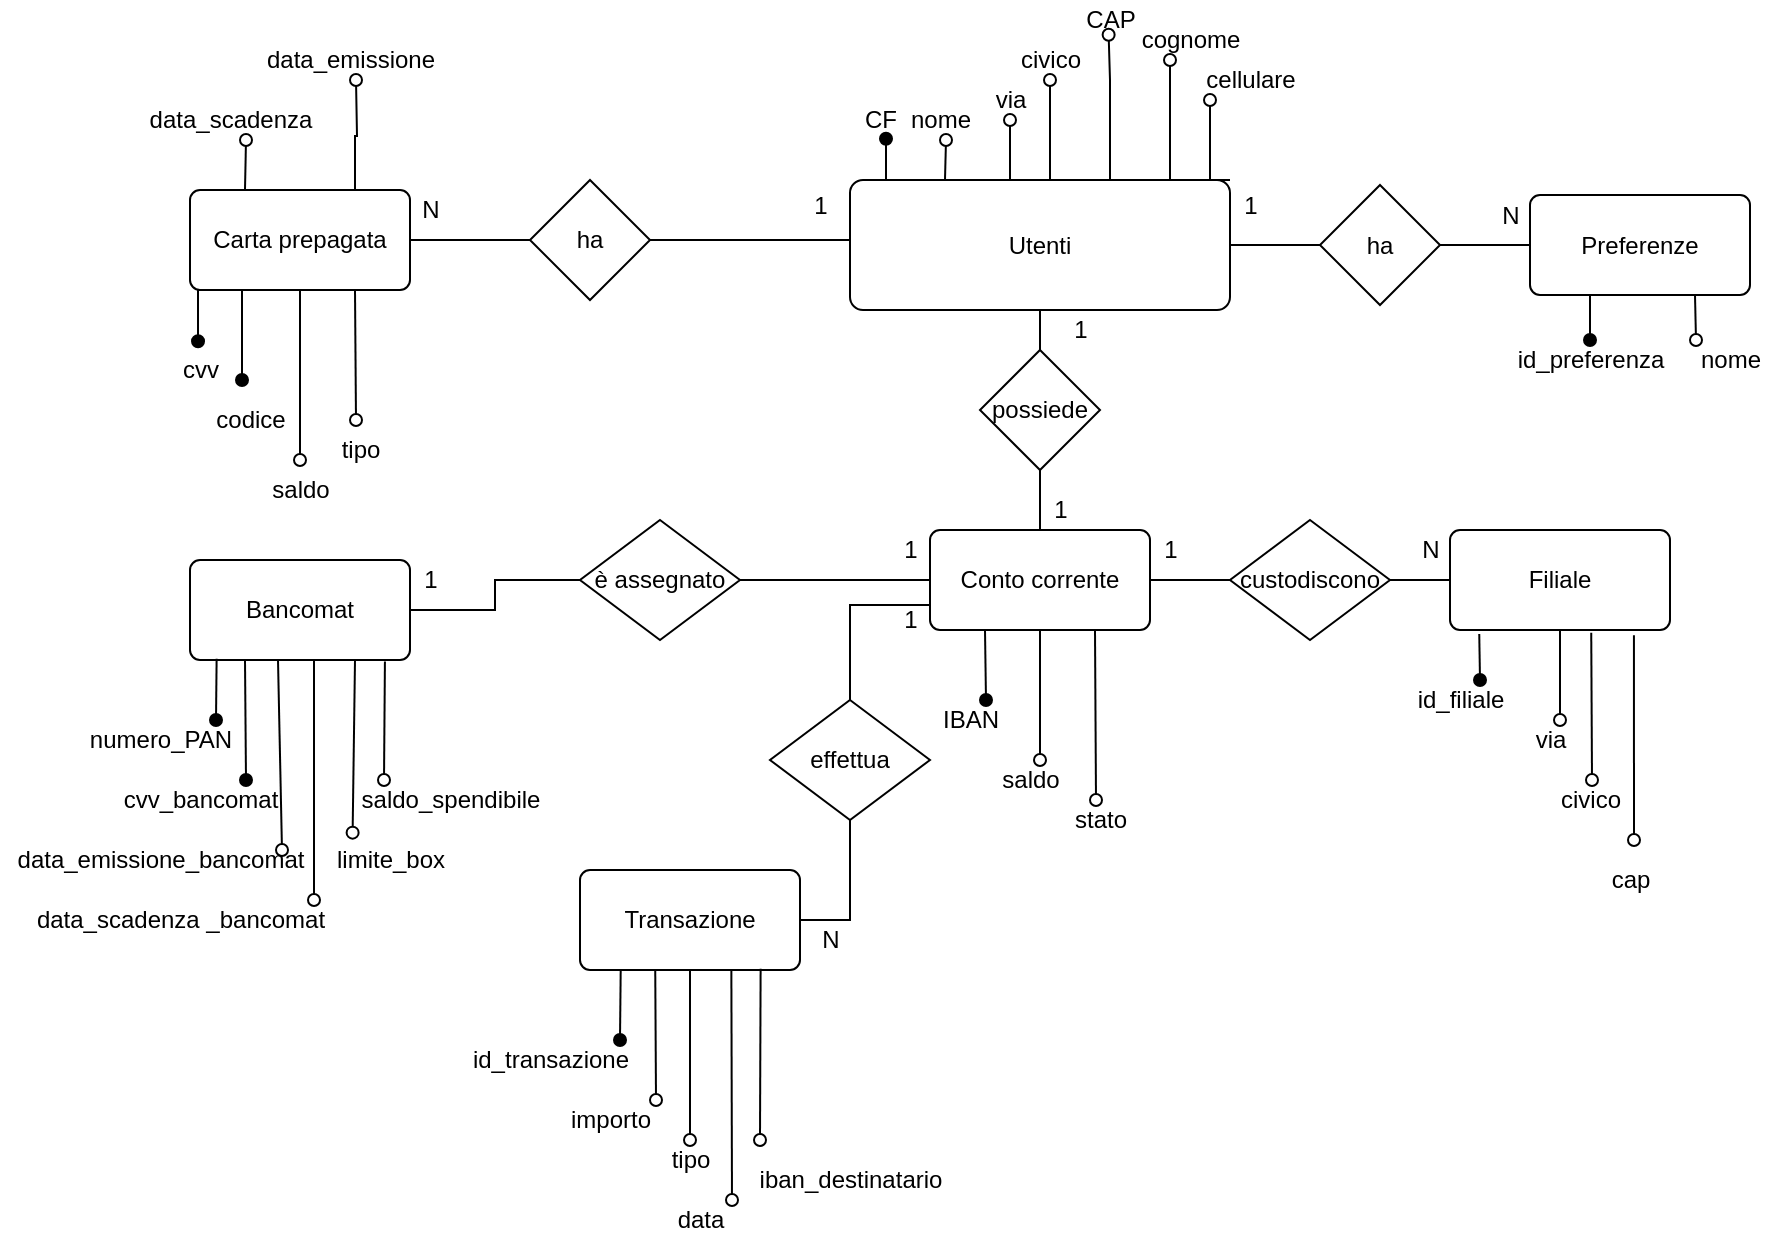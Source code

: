 <mxfile version="14.1.8" type="device"><diagram id="R2lEEEUBdFMjLlhIrx00" name="Page-1"><mxGraphModel dx="1618" dy="522" grid="1" gridSize="10" guides="1" tooltips="1" connect="1" arrows="1" fold="1" page="1" pageScale="1" pageWidth="850" pageHeight="1100" math="0" shadow="0" extFonts="Permanent Marker^https://fonts.googleapis.com/css?family=Permanent+Marker"><root><mxCell id="0"/><mxCell id="1" parent="0"/><mxCell id="mbOOwrhdwNsrEkQalOfN-11" style="edgeStyle=orthogonalEdgeStyle;rounded=0;orthogonalLoop=1;jettySize=auto;html=1;exitX=0;exitY=0.5;exitDx=0;exitDy=0;entryX=1;entryY=0.5;entryDx=0;entryDy=0;endArrow=none;endFill=0;" parent="1" source="mbOOwrhdwNsrEkQalOfN-1" target="mbOOwrhdwNsrEkQalOfN-10" edge="1"><mxGeometry relative="1" as="geometry"><Array as="points"><mxPoint x="410" y="130"/></Array></mxGeometry></mxCell><mxCell id="mbOOwrhdwNsrEkQalOfN-16" style="edgeStyle=orthogonalEdgeStyle;rounded=0;orthogonalLoop=1;jettySize=auto;html=1;exitX=1;exitY=0.5;exitDx=0;exitDy=0;entryX=0;entryY=0.5;entryDx=0;entryDy=0;endArrow=none;endFill=0;" parent="1" source="mbOOwrhdwNsrEkQalOfN-1" target="mbOOwrhdwNsrEkQalOfN-15" edge="1"><mxGeometry relative="1" as="geometry"/></mxCell><mxCell id="mbOOwrhdwNsrEkQalOfN-67" style="edgeStyle=orthogonalEdgeStyle;rounded=0;orthogonalLoop=1;jettySize=auto;html=1;exitX=0.5;exitY=0;exitDx=0;exitDy=0;endArrow=oval;endFill=0;" parent="1" source="mbOOwrhdwNsrEkQalOfN-1" edge="1"><mxGeometry relative="1" as="geometry"><mxPoint x="450" y="70" as="targetPoint"/><Array as="points"><mxPoint x="450" y="100"/></Array></mxGeometry></mxCell><mxCell id="mbOOwrhdwNsrEkQalOfN-69" style="edgeStyle=orthogonalEdgeStyle;rounded=0;orthogonalLoop=1;jettySize=auto;html=1;exitX=0.75;exitY=0;exitDx=0;exitDy=0;endArrow=oval;endFill=0;" parent="1" source="mbOOwrhdwNsrEkQalOfN-1" edge="1"><mxGeometry relative="1" as="geometry"><mxPoint x="470" y="50" as="targetPoint"/><Array as="points"><mxPoint x="470" y="100"/><mxPoint x="470" y="50"/></Array></mxGeometry></mxCell><mxCell id="mbOOwrhdwNsrEkQalOfN-71" style="edgeStyle=orthogonalEdgeStyle;rounded=0;orthogonalLoop=1;jettySize=auto;html=1;exitX=0.75;exitY=0;exitDx=0;exitDy=0;endArrow=oval;endFill=0;entryX=0.483;entryY=0.867;entryDx=0;entryDy=0;entryPerimeter=0;" parent="1" source="mbOOwrhdwNsrEkQalOfN-1" target="mbOOwrhdwNsrEkQalOfN-72" edge="1"><mxGeometry relative="1" as="geometry"><mxPoint x="500" y="50" as="targetPoint"/><Array as="points"><mxPoint x="500" y="100"/><mxPoint x="500" y="50"/></Array></mxGeometry></mxCell><mxCell id="mbOOwrhdwNsrEkQalOfN-76" style="edgeStyle=orthogonalEdgeStyle;rounded=0;orthogonalLoop=1;jettySize=auto;html=1;exitX=0.25;exitY=0;exitDx=0;exitDy=0;entryX=0.6;entryY=0.967;entryDx=0;entryDy=0;entryPerimeter=0;endArrow=oval;endFill=1;" parent="1" source="mbOOwrhdwNsrEkQalOfN-1" target="mbOOwrhdwNsrEkQalOfN-55" edge="1"><mxGeometry relative="1" as="geometry"/></mxCell><mxCell id="mbOOwrhdwNsrEkQalOfN-77" style="edgeStyle=orthogonalEdgeStyle;rounded=0;orthogonalLoop=1;jettySize=auto;html=1;exitX=0.25;exitY=0;exitDx=0;exitDy=0;endArrow=oval;endFill=0;" parent="1" source="mbOOwrhdwNsrEkQalOfN-1" edge="1"><mxGeometry relative="1" as="geometry"><mxPoint x="418" y="80" as="targetPoint"/></mxGeometry></mxCell><mxCell id="mbOOwrhdwNsrEkQalOfN-80" style="edgeStyle=orthogonalEdgeStyle;rounded=0;orthogonalLoop=1;jettySize=auto;html=1;exitX=0.75;exitY=0;exitDx=0;exitDy=0;endArrow=oval;endFill=0;" parent="1" source="mbOOwrhdwNsrEkQalOfN-1" edge="1"><mxGeometry relative="1" as="geometry"><mxPoint x="530" y="40" as="targetPoint"/><Array as="points"><mxPoint x="530" y="100"/></Array></mxGeometry></mxCell><mxCell id="mbOOwrhdwNsrEkQalOfN-83" style="edgeStyle=orthogonalEdgeStyle;rounded=0;orthogonalLoop=1;jettySize=auto;html=1;exitX=1;exitY=0;exitDx=0;exitDy=0;endArrow=oval;endFill=0;" parent="1" source="mbOOwrhdwNsrEkQalOfN-1" edge="1"><mxGeometry relative="1" as="geometry"><mxPoint x="550" y="60" as="targetPoint"/><Array as="points"><mxPoint x="550" y="100"/><mxPoint x="550" y="60"/></Array></mxGeometry></mxCell><mxCell id="mbOOwrhdwNsrEkQalOfN-1" value="Utenti" style="rounded=1;arcSize=10;whiteSpace=wrap;html=1;align=center;" parent="1" vertex="1"><mxGeometry x="370" y="100" width="190" height="65" as="geometry"/></mxCell><mxCell id="mbOOwrhdwNsrEkQalOfN-58" style="edgeStyle=orthogonalEdgeStyle;rounded=0;orthogonalLoop=1;jettySize=auto;html=1;exitX=0.75;exitY=1;exitDx=0;exitDy=0;endArrow=oval;endFill=1;" parent="1" source="mbOOwrhdwNsrEkQalOfN-2" edge="1"><mxGeometry relative="1" as="geometry"><mxPoint x="740" y="180" as="targetPoint"/><Array as="points"><mxPoint x="740" y="158"/></Array></mxGeometry></mxCell><mxCell id="mbOOwrhdwNsrEkQalOfN-85" style="edgeStyle=orthogonalEdgeStyle;rounded=0;orthogonalLoop=1;jettySize=auto;html=1;exitX=0.75;exitY=1;exitDx=0;exitDy=0;endArrow=oval;endFill=0;" parent="1" source="mbOOwrhdwNsrEkQalOfN-2" edge="1"><mxGeometry relative="1" as="geometry"><mxPoint x="793" y="180" as="targetPoint"/></mxGeometry></mxCell><mxCell id="mbOOwrhdwNsrEkQalOfN-2" value="Preferenze" style="rounded=1;arcSize=10;whiteSpace=wrap;html=1;align=center;" parent="1" vertex="1"><mxGeometry x="710" y="107.5" width="110" height="50" as="geometry"/></mxCell><mxCell id="mbOOwrhdwNsrEkQalOfN-22" style="edgeStyle=orthogonalEdgeStyle;rounded=0;orthogonalLoop=1;jettySize=auto;html=1;exitX=0.5;exitY=0;exitDx=0;exitDy=0;entryX=0.5;entryY=1;entryDx=0;entryDy=0;endArrow=none;endFill=0;" parent="1" source="mbOOwrhdwNsrEkQalOfN-3" target="mbOOwrhdwNsrEkQalOfN-20" edge="1"><mxGeometry relative="1" as="geometry"/></mxCell><mxCell id="mbOOwrhdwNsrEkQalOfN-39" style="edgeStyle=orthogonalEdgeStyle;rounded=0;orthogonalLoop=1;jettySize=auto;html=1;exitX=0;exitY=0.75;exitDx=0;exitDy=0;entryX=0.5;entryY=0;entryDx=0;entryDy=0;endArrow=none;endFill=0;" parent="1" source="mbOOwrhdwNsrEkQalOfN-3" target="mbOOwrhdwNsrEkQalOfN-36" edge="1"><mxGeometry relative="1" as="geometry"/></mxCell><mxCell id="mbOOwrhdwNsrEkQalOfN-3" value="Conto corrente" style="rounded=1;arcSize=10;whiteSpace=wrap;html=1;align=center;" parent="1" vertex="1"><mxGeometry x="410" y="275" width="110" height="50" as="geometry"/></mxCell><mxCell id="mbOOwrhdwNsrEkQalOfN-49" style="edgeStyle=orthogonalEdgeStyle;rounded=0;orthogonalLoop=1;jettySize=auto;html=1;exitX=0.25;exitY=1;exitDx=0;exitDy=0;endArrow=oval;endFill=1;" parent="1" source="mbOOwrhdwNsrEkQalOfN-4" edge="1"><mxGeometry relative="1" as="geometry"><mxPoint x="66" y="200" as="targetPoint"/><Array as="points"><mxPoint x="66" y="155"/></Array></mxGeometry></mxCell><mxCell id="mbOOwrhdwNsrEkQalOfN-53" style="edgeStyle=orthogonalEdgeStyle;rounded=0;orthogonalLoop=1;jettySize=auto;html=1;exitX=0.25;exitY=1;exitDx=0;exitDy=0;entryX=0.467;entryY=-0.217;entryDx=0;entryDy=0;entryPerimeter=0;endArrow=oval;endFill=1;" parent="1" source="mbOOwrhdwNsrEkQalOfN-4" target="mbOOwrhdwNsrEkQalOfN-52" edge="1"><mxGeometry relative="1" as="geometry"/></mxCell><mxCell id="mbOOwrhdwNsrEkQalOfN-95" style="edgeStyle=orthogonalEdgeStyle;rounded=0;orthogonalLoop=1;jettySize=auto;html=1;exitX=0.25;exitY=0;exitDx=0;exitDy=0;endArrow=oval;endFill=0;" parent="1" source="mbOOwrhdwNsrEkQalOfN-4" edge="1"><mxGeometry relative="1" as="geometry"><mxPoint x="68" y="80" as="targetPoint"/></mxGeometry></mxCell><mxCell id="mbOOwrhdwNsrEkQalOfN-97" style="edgeStyle=orthogonalEdgeStyle;rounded=0;orthogonalLoop=1;jettySize=auto;html=1;exitX=0.75;exitY=0;exitDx=0;exitDy=0;endArrow=oval;endFill=0;" parent="1" source="mbOOwrhdwNsrEkQalOfN-4" edge="1"><mxGeometry relative="1" as="geometry"><mxPoint x="123" y="50" as="targetPoint"/></mxGeometry></mxCell><mxCell id="mbOOwrhdwNsrEkQalOfN-4" value="Carta prepagata" style="rounded=1;arcSize=10;whiteSpace=wrap;html=1;align=center;" parent="1" vertex="1"><mxGeometry x="40" y="105" width="110" height="50" as="geometry"/></mxCell><mxCell id="mbOOwrhdwNsrEkQalOfN-5" value="Bancomat" style="rounded=1;arcSize=10;whiteSpace=wrap;html=1;align=center;" parent="1" vertex="1"><mxGeometry x="40" y="290" width="110" height="50" as="geometry"/></mxCell><mxCell id="mbOOwrhdwNsrEkQalOfN-7" value="Filiale" style="rounded=1;arcSize=10;whiteSpace=wrap;html=1;align=center;" parent="1" vertex="1"><mxGeometry x="670" y="275" width="110" height="50" as="geometry"/></mxCell><mxCell id="mbOOwrhdwNsrEkQalOfN-9" value="Transazione" style="rounded=1;arcSize=10;whiteSpace=wrap;html=1;align=center;" parent="1" vertex="1"><mxGeometry x="235" y="445" width="110" height="50" as="geometry"/></mxCell><mxCell id="mbOOwrhdwNsrEkQalOfN-12" value="" style="edgeStyle=orthogonalEdgeStyle;rounded=0;orthogonalLoop=1;jettySize=auto;html=1;endArrow=none;endFill=0;" parent="1" source="mbOOwrhdwNsrEkQalOfN-10" target="mbOOwrhdwNsrEkQalOfN-4" edge="1"><mxGeometry relative="1" as="geometry"/></mxCell><mxCell id="mbOOwrhdwNsrEkQalOfN-10" value="ha" style="shape=rhombus;perimeter=rhombusPerimeter;whiteSpace=wrap;html=1;align=center;" parent="1" vertex="1"><mxGeometry x="210" y="100" width="60" height="60" as="geometry"/></mxCell><mxCell id="mbOOwrhdwNsrEkQalOfN-13" value="1" style="text;html=1;align=center;verticalAlign=middle;resizable=0;points=[];autosize=1;strokeColor=none;" parent="1" vertex="1"><mxGeometry x="345" y="102.5" width="20" height="20" as="geometry"/></mxCell><mxCell id="mbOOwrhdwNsrEkQalOfN-14" value="N" style="text;html=1;align=center;verticalAlign=middle;resizable=0;points=[];autosize=1;strokeColor=none;" parent="1" vertex="1"><mxGeometry x="150" y="105" width="20" height="20" as="geometry"/></mxCell><mxCell id="mbOOwrhdwNsrEkQalOfN-17" style="edgeStyle=orthogonalEdgeStyle;rounded=0;orthogonalLoop=1;jettySize=auto;html=1;exitX=1;exitY=0.5;exitDx=0;exitDy=0;entryX=0;entryY=0.5;entryDx=0;entryDy=0;endArrow=none;endFill=0;" parent="1" source="mbOOwrhdwNsrEkQalOfN-15" target="mbOOwrhdwNsrEkQalOfN-2" edge="1"><mxGeometry relative="1" as="geometry"/></mxCell><mxCell id="mbOOwrhdwNsrEkQalOfN-15" value="ha" style="shape=rhombus;perimeter=rhombusPerimeter;whiteSpace=wrap;html=1;align=center;" parent="1" vertex="1"><mxGeometry x="605" y="102.5" width="60" height="60" as="geometry"/></mxCell><mxCell id="mbOOwrhdwNsrEkQalOfN-18" value="1" style="text;html=1;align=center;verticalAlign=middle;resizable=0;points=[];autosize=1;strokeColor=none;" parent="1" vertex="1"><mxGeometry x="560" y="102.5" width="20" height="20" as="geometry"/></mxCell><mxCell id="mbOOwrhdwNsrEkQalOfN-19" value="N" style="text;html=1;align=center;verticalAlign=middle;resizable=0;points=[];autosize=1;strokeColor=none;" parent="1" vertex="1"><mxGeometry x="690" y="107.5" width="20" height="20" as="geometry"/></mxCell><mxCell id="mbOOwrhdwNsrEkQalOfN-21" style="edgeStyle=orthogonalEdgeStyle;rounded=0;orthogonalLoop=1;jettySize=auto;html=1;exitX=0.5;exitY=0;exitDx=0;exitDy=0;entryX=0.5;entryY=1;entryDx=0;entryDy=0;endArrow=none;endFill=0;" parent="1" source="mbOOwrhdwNsrEkQalOfN-20" target="mbOOwrhdwNsrEkQalOfN-1" edge="1"><mxGeometry relative="1" as="geometry"/></mxCell><mxCell id="mbOOwrhdwNsrEkQalOfN-20" value="possiede" style="shape=rhombus;perimeter=rhombusPerimeter;whiteSpace=wrap;html=1;align=center;" parent="1" vertex="1"><mxGeometry x="435" y="185" width="60" height="60" as="geometry"/></mxCell><mxCell id="mbOOwrhdwNsrEkQalOfN-23" value="1" style="text;html=1;align=center;verticalAlign=middle;resizable=0;points=[];autosize=1;strokeColor=none;" parent="1" vertex="1"><mxGeometry x="475" y="165" width="20" height="20" as="geometry"/></mxCell><mxCell id="mbOOwrhdwNsrEkQalOfN-24" value="1" style="text;html=1;align=center;verticalAlign=middle;resizable=0;points=[];autosize=1;strokeColor=none;" parent="1" vertex="1"><mxGeometry x="465" y="255" width="20" height="20" as="geometry"/></mxCell><mxCell id="mbOOwrhdwNsrEkQalOfN-26" style="edgeStyle=orthogonalEdgeStyle;rounded=0;orthogonalLoop=1;jettySize=auto;html=1;exitX=1;exitY=0.5;exitDx=0;exitDy=0;entryX=0;entryY=0.25;entryDx=0;entryDy=0;endArrow=none;endFill=0;" parent="1" source="mbOOwrhdwNsrEkQalOfN-25" target="mbOOwrhdwNsrEkQalOfN-7" edge="1"><mxGeometry relative="1" as="geometry"/></mxCell><mxCell id="mbOOwrhdwNsrEkQalOfN-27" style="edgeStyle=orthogonalEdgeStyle;rounded=0;orthogonalLoop=1;jettySize=auto;html=1;exitX=0;exitY=0.5;exitDx=0;exitDy=0;entryX=1;entryY=0.5;entryDx=0;entryDy=0;endArrow=none;endFill=0;" parent="1" source="mbOOwrhdwNsrEkQalOfN-25" target="mbOOwrhdwNsrEkQalOfN-3" edge="1"><mxGeometry relative="1" as="geometry"/></mxCell><mxCell id="mbOOwrhdwNsrEkQalOfN-25" value="custodiscono" style="shape=rhombus;perimeter=rhombusPerimeter;whiteSpace=wrap;html=1;align=center;" parent="1" vertex="1"><mxGeometry x="560" y="270" width="80" height="60" as="geometry"/></mxCell><mxCell id="mbOOwrhdwNsrEkQalOfN-28" value="1" style="text;html=1;align=center;verticalAlign=middle;resizable=0;points=[];autosize=1;strokeColor=none;" parent="1" vertex="1"><mxGeometry x="520" y="275" width="20" height="20" as="geometry"/></mxCell><mxCell id="mbOOwrhdwNsrEkQalOfN-29" value="N" style="text;html=1;align=center;verticalAlign=middle;resizable=0;points=[];autosize=1;strokeColor=none;" parent="1" vertex="1"><mxGeometry x="650" y="275" width="20" height="20" as="geometry"/></mxCell><mxCell id="mbOOwrhdwNsrEkQalOfN-32" style="edgeStyle=orthogonalEdgeStyle;rounded=0;orthogonalLoop=1;jettySize=auto;html=1;exitX=1;exitY=0.5;exitDx=0;exitDy=0;entryX=0;entryY=0.5;entryDx=0;entryDy=0;endArrow=none;endFill=0;" parent="1" source="mbOOwrhdwNsrEkQalOfN-31" target="mbOOwrhdwNsrEkQalOfN-3" edge="1"><mxGeometry relative="1" as="geometry"/></mxCell><mxCell id="mbOOwrhdwNsrEkQalOfN-33" style="edgeStyle=orthogonalEdgeStyle;rounded=0;orthogonalLoop=1;jettySize=auto;html=1;exitX=0;exitY=0.5;exitDx=0;exitDy=0;entryX=1;entryY=0.5;entryDx=0;entryDy=0;endArrow=none;endFill=0;" parent="1" source="mbOOwrhdwNsrEkQalOfN-31" target="mbOOwrhdwNsrEkQalOfN-5" edge="1"><mxGeometry relative="1" as="geometry"/></mxCell><mxCell id="mbOOwrhdwNsrEkQalOfN-31" value="è assegnato" style="shape=rhombus;perimeter=rhombusPerimeter;whiteSpace=wrap;html=1;align=center;" parent="1" vertex="1"><mxGeometry x="235" y="270" width="80" height="60" as="geometry"/></mxCell><mxCell id="mbOOwrhdwNsrEkQalOfN-34" value="1" style="text;html=1;align=center;verticalAlign=middle;resizable=0;points=[];autosize=1;strokeColor=none;" parent="1" vertex="1"><mxGeometry x="390" y="275" width="20" height="20" as="geometry"/></mxCell><mxCell id="mbOOwrhdwNsrEkQalOfN-35" value="1" style="text;html=1;align=center;verticalAlign=middle;resizable=0;points=[];autosize=1;strokeColor=none;" parent="1" vertex="1"><mxGeometry x="150" y="290" width="20" height="20" as="geometry"/></mxCell><mxCell id="mbOOwrhdwNsrEkQalOfN-41" style="edgeStyle=orthogonalEdgeStyle;rounded=0;orthogonalLoop=1;jettySize=auto;html=1;exitX=0.5;exitY=1;exitDx=0;exitDy=0;entryX=1;entryY=0.5;entryDx=0;entryDy=0;endArrow=none;endFill=0;" parent="1" source="mbOOwrhdwNsrEkQalOfN-36" target="mbOOwrhdwNsrEkQalOfN-9" edge="1"><mxGeometry relative="1" as="geometry"/></mxCell><mxCell id="mbOOwrhdwNsrEkQalOfN-36" value="effettua" style="shape=rhombus;perimeter=rhombusPerimeter;whiteSpace=wrap;html=1;align=center;" parent="1" vertex="1"><mxGeometry x="330" y="360" width="80" height="60" as="geometry"/></mxCell><mxCell id="mbOOwrhdwNsrEkQalOfN-44" value="1" style="text;html=1;align=center;verticalAlign=middle;resizable=0;points=[];autosize=1;strokeColor=none;" parent="1" vertex="1"><mxGeometry x="390" y="310" width="20" height="20" as="geometry"/></mxCell><mxCell id="mbOOwrhdwNsrEkQalOfN-45" value="N" style="text;html=1;align=center;verticalAlign=middle;resizable=0;points=[];autosize=1;strokeColor=none;" parent="1" vertex="1"><mxGeometry x="350" y="470" width="20" height="20" as="geometry"/></mxCell><mxCell id="mbOOwrhdwNsrEkQalOfN-52" value="cvv" style="text;html=1;align=center;verticalAlign=middle;resizable=0;points=[];autosize=1;strokeColor=none;" parent="1" vertex="1"><mxGeometry x="30" y="185" width="30" height="20" as="geometry"/></mxCell><mxCell id="mbOOwrhdwNsrEkQalOfN-55" value="CF" style="text;html=1;align=center;verticalAlign=middle;resizable=0;points=[];autosize=1;strokeColor=none;" parent="1" vertex="1"><mxGeometry x="370" y="60" width="30" height="20" as="geometry"/></mxCell><mxCell id="mbOOwrhdwNsrEkQalOfN-59" value="id_preferenza" style="text;html=1;align=center;verticalAlign=middle;resizable=0;points=[];autosize=1;strokeColor=none;" parent="1" vertex="1"><mxGeometry x="695" y="180" width="90" height="20" as="geometry"/></mxCell><mxCell id="mbOOwrhdwNsrEkQalOfN-68" value="via" style="text;html=1;align=center;verticalAlign=middle;resizable=0;points=[];autosize=1;strokeColor=none;" parent="1" vertex="1"><mxGeometry x="435" y="50" width="30" height="20" as="geometry"/></mxCell><mxCell id="mbOOwrhdwNsrEkQalOfN-70" value="civico" style="text;html=1;align=center;verticalAlign=middle;resizable=0;points=[];autosize=1;strokeColor=none;" parent="1" vertex="1"><mxGeometry x="445" y="30" width="50" height="20" as="geometry"/></mxCell><mxCell id="mbOOwrhdwNsrEkQalOfN-72" value="CAP" style="text;html=1;align=center;verticalAlign=middle;resizable=0;points=[];autosize=1;strokeColor=none;" parent="1" vertex="1"><mxGeometry x="480" y="10" width="40" height="20" as="geometry"/></mxCell><mxCell id="mbOOwrhdwNsrEkQalOfN-79" value="nome" style="text;html=1;align=center;verticalAlign=middle;resizable=0;points=[];autosize=1;strokeColor=none;" parent="1" vertex="1"><mxGeometry x="390" y="60" width="50" height="20" as="geometry"/></mxCell><mxCell id="mbOOwrhdwNsrEkQalOfN-81" value="cognome" style="text;html=1;align=center;verticalAlign=middle;resizable=0;points=[];autosize=1;strokeColor=none;" parent="1" vertex="1"><mxGeometry x="510" y="20" width="60" height="20" as="geometry"/></mxCell><mxCell id="mbOOwrhdwNsrEkQalOfN-84" value="cellulare" style="text;html=1;align=center;verticalAlign=middle;resizable=0;points=[];autosize=1;strokeColor=none;" parent="1" vertex="1"><mxGeometry x="540" y="40" width="60" height="20" as="geometry"/></mxCell><mxCell id="mbOOwrhdwNsrEkQalOfN-86" value="nome" style="text;html=1;align=center;verticalAlign=middle;resizable=0;points=[];autosize=1;strokeColor=none;" parent="1" vertex="1"><mxGeometry x="785" y="180" width="50" height="20" as="geometry"/></mxCell><mxCell id="mbOOwrhdwNsrEkQalOfN-88" value="codice" style="text;html=1;align=center;verticalAlign=middle;resizable=0;points=[];autosize=1;strokeColor=none;" parent="1" vertex="1"><mxGeometry x="45" y="210" width="50" height="20" as="geometry"/></mxCell><mxCell id="mbOOwrhdwNsrEkQalOfN-91" value="saldo" style="text;html=1;align=center;verticalAlign=middle;resizable=0;points=[];autosize=1;strokeColor=none;" parent="1" vertex="1"><mxGeometry x="75" y="245" width="40" height="20" as="geometry"/></mxCell><mxCell id="mbOOwrhdwNsrEkQalOfN-96" value="data_scadenza" style="text;html=1;align=center;verticalAlign=middle;resizable=0;points=[];autosize=1;strokeColor=none;" parent="1" vertex="1"><mxGeometry x="10" y="60" width="100" height="20" as="geometry"/></mxCell><mxCell id="mbOOwrhdwNsrEkQalOfN-98" value="data_emissione" style="text;html=1;align=center;verticalAlign=middle;resizable=0;points=[];autosize=1;strokeColor=none;" parent="1" vertex="1"><mxGeometry x="70" y="30" width="100" height="20" as="geometry"/></mxCell><mxCell id="mbOOwrhdwNsrEkQalOfN-100" value="" style="endArrow=none;html=1;entryX=0.5;entryY=1;entryDx=0;entryDy=0;endFill=0;startArrow=oval;startFill=0;" parent="1" target="mbOOwrhdwNsrEkQalOfN-4" edge="1"><mxGeometry width="50" height="50" relative="1" as="geometry"><mxPoint x="95" y="240" as="sourcePoint"/><mxPoint x="190" y="165" as="targetPoint"/></mxGeometry></mxCell><mxCell id="mbOOwrhdwNsrEkQalOfN-102" value="" style="endArrow=none;html=1;entryX=0.75;entryY=1;entryDx=0;entryDy=0;startArrow=oval;startFill=0;" parent="1" target="mbOOwrhdwNsrEkQalOfN-4" edge="1"><mxGeometry width="50" height="50" relative="1" as="geometry"><mxPoint x="123" y="220" as="sourcePoint"/><mxPoint x="390" y="240" as="targetPoint"/></mxGeometry></mxCell><mxCell id="mbOOwrhdwNsrEkQalOfN-103" value="tipo" style="text;html=1;align=center;verticalAlign=middle;resizable=0;points=[];autosize=1;strokeColor=none;" parent="1" vertex="1"><mxGeometry x="110" y="225" width="30" height="20" as="geometry"/></mxCell><mxCell id="mbOOwrhdwNsrEkQalOfN-106" value="" style="endArrow=none;html=1;entryX=0.121;entryY=0.987;entryDx=0;entryDy=0;entryPerimeter=0;startArrow=oval;startFill=1;" parent="1" target="mbOOwrhdwNsrEkQalOfN-5" edge="1"><mxGeometry width="50" height="50" relative="1" as="geometry"><mxPoint x="53" y="370" as="sourcePoint"/><mxPoint x="115" y="390" as="targetPoint"/></mxGeometry></mxCell><mxCell id="mbOOwrhdwNsrEkQalOfN-107" value="numero_PAN" style="text;html=1;align=center;verticalAlign=middle;resizable=0;points=[];autosize=1;strokeColor=none;" parent="1" vertex="1"><mxGeometry x="-20" y="370" width="90" height="20" as="geometry"/></mxCell><mxCell id="mbOOwrhdwNsrEkQalOfN-108" value="" style="endArrow=none;html=1;entryX=0.25;entryY=1;entryDx=0;entryDy=0;startArrow=oval;startFill=1;" parent="1" target="mbOOwrhdwNsrEkQalOfN-5" edge="1"><mxGeometry width="50" height="50" relative="1" as="geometry"><mxPoint x="68" y="400" as="sourcePoint"/><mxPoint x="110" y="365" as="targetPoint"/></mxGeometry></mxCell><mxCell id="mbOOwrhdwNsrEkQalOfN-109" value="cvv_bancomat" style="text;html=1;align=center;verticalAlign=middle;resizable=0;points=[];autosize=1;strokeColor=none;" parent="1" vertex="1"><mxGeometry y="400" width="90" height="20" as="geometry"/></mxCell><mxCell id="mbOOwrhdwNsrEkQalOfN-111" value="" style="endArrow=none;html=1;startArrow=oval;startFill=0;" parent="1" edge="1"><mxGeometry width="50" height="50" relative="1" as="geometry"><mxPoint x="86" y="435" as="sourcePoint"/><mxPoint x="84" y="340" as="targetPoint"/></mxGeometry></mxCell><mxCell id="mbOOwrhdwNsrEkQalOfN-112" value="data_emissione_bancomat" style="text;html=1;align=center;verticalAlign=middle;resizable=0;points=[];autosize=1;strokeColor=none;" parent="1" vertex="1"><mxGeometry x="-55" y="430" width="160" height="20" as="geometry"/></mxCell><mxCell id="mbOOwrhdwNsrEkQalOfN-113" value="" style="endArrow=none;html=1;startArrow=oval;startFill=0;" parent="1" edge="1"><mxGeometry width="50" height="50" relative="1" as="geometry"><mxPoint x="102" y="460" as="sourcePoint"/><mxPoint x="102" y="340" as="targetPoint"/></mxGeometry></mxCell><mxCell id="mbOOwrhdwNsrEkQalOfN-114" value="data_scadenza _bancomat" style="text;html=1;align=center;verticalAlign=middle;resizable=0;points=[];autosize=1;strokeColor=none;" parent="1" vertex="1"><mxGeometry x="-45" y="460" width="160" height="20" as="geometry"/></mxCell><mxCell id="mbOOwrhdwNsrEkQalOfN-115" value="" style="endArrow=none;html=1;entryX=0.75;entryY=1;entryDx=0;entryDy=0;startArrow=oval;startFill=0;exitX=0.233;exitY=-0.184;exitDx=0;exitDy=0;exitPerimeter=0;" parent="1" source="mbOOwrhdwNsrEkQalOfN-116" target="mbOOwrhdwNsrEkQalOfN-5" edge="1"><mxGeometry width="50" height="50" relative="1" as="geometry"><mxPoint x="122" y="390" as="sourcePoint"/><mxPoint x="170" y="355" as="targetPoint"/></mxGeometry></mxCell><mxCell id="mbOOwrhdwNsrEkQalOfN-116" value="limite_box" style="text;html=1;align=center;verticalAlign=middle;resizable=0;points=[];autosize=1;strokeColor=none;" parent="1" vertex="1"><mxGeometry x="105" y="430" width="70" height="20" as="geometry"/></mxCell><mxCell id="mbOOwrhdwNsrEkQalOfN-117" value="" style="endArrow=none;html=1;entryX=0.886;entryY=1.016;entryDx=0;entryDy=0;entryPerimeter=0;startArrow=oval;startFill=0;" parent="1" target="mbOOwrhdwNsrEkQalOfN-5" edge="1"><mxGeometry width="50" height="50" relative="1" as="geometry"><mxPoint x="137" y="400" as="sourcePoint"/><mxPoint x="210" y="360" as="targetPoint"/></mxGeometry></mxCell><mxCell id="mbOOwrhdwNsrEkQalOfN-118" value="saldo_spendibile" style="text;html=1;align=center;verticalAlign=middle;resizable=0;points=[];autosize=1;strokeColor=none;" parent="1" vertex="1"><mxGeometry x="120" y="400" width="100" height="20" as="geometry"/></mxCell><mxCell id="mbOOwrhdwNsrEkQalOfN-120" value="" style="endArrow=none;html=1;entryX=0.185;entryY=0.993;entryDx=0;entryDy=0;entryPerimeter=0;startArrow=oval;startFill=1;" parent="1" target="mbOOwrhdwNsrEkQalOfN-9" edge="1"><mxGeometry width="50" height="50" relative="1" as="geometry"><mxPoint x="255" y="530" as="sourcePoint"/><mxPoint x="430" y="410" as="targetPoint"/></mxGeometry></mxCell><mxCell id="mbOOwrhdwNsrEkQalOfN-121" value="id_transazione" style="text;html=1;align=center;verticalAlign=middle;resizable=0;points=[];autosize=1;strokeColor=none;" parent="1" vertex="1"><mxGeometry x="175" y="530" width="90" height="20" as="geometry"/></mxCell><mxCell id="mbOOwrhdwNsrEkQalOfN-122" value="" style="endArrow=none;html=1;entryX=0.342;entryY=0.993;entryDx=0;entryDy=0;entryPerimeter=0;startArrow=oval;startFill=0;" parent="1" target="mbOOwrhdwNsrEkQalOfN-9" edge="1"><mxGeometry width="50" height="50" relative="1" as="geometry"><mxPoint x="273" y="560" as="sourcePoint"/><mxPoint x="300" y="550" as="targetPoint"/></mxGeometry></mxCell><mxCell id="mbOOwrhdwNsrEkQalOfN-123" value="importo" style="text;html=1;align=center;verticalAlign=middle;resizable=0;points=[];autosize=1;strokeColor=none;" parent="1" vertex="1"><mxGeometry x="220" y="560" width="60" height="20" as="geometry"/></mxCell><mxCell id="mbOOwrhdwNsrEkQalOfN-124" value="" style="endArrow=none;html=1;entryX=0.5;entryY=1;entryDx=0;entryDy=0;startArrow=oval;startFill=0;" parent="1" target="mbOOwrhdwNsrEkQalOfN-9" edge="1"><mxGeometry width="50" height="50" relative="1" as="geometry"><mxPoint x="290" y="580" as="sourcePoint"/><mxPoint x="430" y="410" as="targetPoint"/></mxGeometry></mxCell><mxCell id="mbOOwrhdwNsrEkQalOfN-125" value="tipo" style="text;html=1;align=center;verticalAlign=middle;resizable=0;points=[];autosize=1;strokeColor=none;" parent="1" vertex="1"><mxGeometry x="275" y="580" width="30" height="20" as="geometry"/></mxCell><mxCell id="mbOOwrhdwNsrEkQalOfN-126" value="" style="endArrow=none;html=1;entryX=0.688;entryY=1.007;entryDx=0;entryDy=0;entryPerimeter=0;startArrow=oval;startFill=0;" parent="1" target="mbOOwrhdwNsrEkQalOfN-9" edge="1"><mxGeometry width="50" height="50" relative="1" as="geometry"><mxPoint x="311" y="610" as="sourcePoint"/><mxPoint x="430" y="410" as="targetPoint"/></mxGeometry></mxCell><mxCell id="mbOOwrhdwNsrEkQalOfN-127" value="data" style="text;html=1;align=center;verticalAlign=middle;resizable=0;points=[];autosize=1;strokeColor=none;" parent="1" vertex="1"><mxGeometry x="275" y="610" width="40" height="20" as="geometry"/></mxCell><mxCell id="mbOOwrhdwNsrEkQalOfN-128" value="" style="endArrow=none;html=1;entryX=0.25;entryY=1;entryDx=0;entryDy=0;startArrow=oval;startFill=1;" parent="1" target="mbOOwrhdwNsrEkQalOfN-3" edge="1"><mxGeometry width="50" height="50" relative="1" as="geometry"><mxPoint x="438" y="360" as="sourcePoint"/><mxPoint x="520" y="360" as="targetPoint"/></mxGeometry></mxCell><mxCell id="mbOOwrhdwNsrEkQalOfN-129" value="IBAN" style="text;html=1;align=center;verticalAlign=middle;resizable=0;points=[];autosize=1;strokeColor=none;" parent="1" vertex="1"><mxGeometry x="410" y="360" width="40" height="20" as="geometry"/></mxCell><mxCell id="mbOOwrhdwNsrEkQalOfN-130" value="" style="endArrow=none;html=1;entryX=0.5;entryY=1;entryDx=0;entryDy=0;startArrow=oval;startFill=0;" parent="1" target="mbOOwrhdwNsrEkQalOfN-3" edge="1"><mxGeometry width="50" height="50" relative="1" as="geometry"><mxPoint x="465" y="390" as="sourcePoint"/><mxPoint x="520" y="360" as="targetPoint"/></mxGeometry></mxCell><mxCell id="mbOOwrhdwNsrEkQalOfN-131" value="saldo" style="text;html=1;align=center;verticalAlign=middle;resizable=0;points=[];autosize=1;strokeColor=none;" parent="1" vertex="1"><mxGeometry x="440" y="390" width="40" height="20" as="geometry"/></mxCell><mxCell id="mbOOwrhdwNsrEkQalOfN-132" value="" style="endArrow=none;html=1;entryX=0.75;entryY=1;entryDx=0;entryDy=0;startArrow=oval;startFill=0;" parent="1" target="mbOOwrhdwNsrEkQalOfN-3" edge="1"><mxGeometry width="50" height="50" relative="1" as="geometry"><mxPoint x="493" y="410" as="sourcePoint"/><mxPoint x="520" y="360" as="targetPoint"/></mxGeometry></mxCell><mxCell id="mbOOwrhdwNsrEkQalOfN-133" value="stato" style="text;html=1;align=center;verticalAlign=middle;resizable=0;points=[];autosize=1;strokeColor=none;" parent="1" vertex="1"><mxGeometry x="475" y="410" width="40" height="20" as="geometry"/></mxCell><mxCell id="aAhHX3LROct9rvGdtU9--1" value="" style="endArrow=none;html=1;entryX=0.821;entryY=0.987;entryDx=0;entryDy=0;entryPerimeter=0;startArrow=oval;startFill=0;" parent="1" target="mbOOwrhdwNsrEkQalOfN-9" edge="1"><mxGeometry width="50" height="50" relative="1" as="geometry"><mxPoint x="325" y="580" as="sourcePoint"/><mxPoint x="340" y="540" as="targetPoint"/></mxGeometry></mxCell><mxCell id="aAhHX3LROct9rvGdtU9--2" value="iban_destinatario" style="text;html=1;align=center;verticalAlign=middle;resizable=0;points=[];autosize=1;" parent="1" vertex="1"><mxGeometry x="315" y="590" width="110" height="20" as="geometry"/></mxCell><mxCell id="THtMC9OooiF_9eqt0US5-1" value="" style="endArrow=none;html=1;entryX=0.133;entryY=1.04;entryDx=0;entryDy=0;entryPerimeter=0;startArrow=oval;startFill=1;" parent="1" target="mbOOwrhdwNsrEkQalOfN-7" edge="1"><mxGeometry width="50" height="50" relative="1" as="geometry"><mxPoint x="685" y="350" as="sourcePoint"/><mxPoint x="660" y="250" as="targetPoint"/></mxGeometry></mxCell><mxCell id="THtMC9OooiF_9eqt0US5-2" value="id_filiale" style="text;html=1;align=center;verticalAlign=middle;resizable=0;points=[];autosize=1;" parent="1" vertex="1"><mxGeometry x="645" y="350" width="60" height="20" as="geometry"/></mxCell><mxCell id="THtMC9OooiF_9eqt0US5-3" value="" style="endArrow=none;html=1;entryX=0.5;entryY=1;entryDx=0;entryDy=0;startArrow=oval;startFill=0;" parent="1" target="mbOOwrhdwNsrEkQalOfN-7" edge="1"><mxGeometry width="50" height="50" relative="1" as="geometry"><mxPoint x="725" y="370" as="sourcePoint"/><mxPoint x="660" y="250" as="targetPoint"/></mxGeometry></mxCell><mxCell id="THtMC9OooiF_9eqt0US5-4" value="via" style="text;html=1;align=center;verticalAlign=middle;resizable=0;points=[];autosize=1;" parent="1" vertex="1"><mxGeometry x="705" y="370" width="30" height="20" as="geometry"/></mxCell><mxCell id="THtMC9OooiF_9eqt0US5-5" value="" style="endArrow=none;html=1;entryX=0.642;entryY=1.027;entryDx=0;entryDy=0;entryPerimeter=0;startArrow=oval;startFill=0;" parent="1" target="mbOOwrhdwNsrEkQalOfN-7" edge="1"><mxGeometry width="50" height="50" relative="1" as="geometry"><mxPoint x="741" y="400" as="sourcePoint"/><mxPoint x="735" y="335" as="targetPoint"/><Array as="points"/></mxGeometry></mxCell><mxCell id="THtMC9OooiF_9eqt0US5-6" value="civico" style="text;html=1;align=center;verticalAlign=middle;resizable=0;points=[];autosize=1;" parent="1" vertex="1"><mxGeometry x="715" y="400" width="50" height="20" as="geometry"/></mxCell><mxCell id="THtMC9OooiF_9eqt0US5-7" value="" style="endArrow=none;html=1;entryX=0.836;entryY=1.053;entryDx=0;entryDy=0;entryPerimeter=0;startArrow=oval;startFill=0;" parent="1" target="mbOOwrhdwNsrEkQalOfN-7" edge="1"><mxGeometry width="50" height="50" relative="1" as="geometry"><mxPoint x="762" y="430" as="sourcePoint"/><mxPoint x="660" y="250" as="targetPoint"/></mxGeometry></mxCell><mxCell id="THtMC9OooiF_9eqt0US5-8" value="cap" style="text;html=1;align=center;verticalAlign=middle;resizable=0;points=[];autosize=1;" parent="1" vertex="1"><mxGeometry x="745" y="440" width="30" height="20" as="geometry"/></mxCell></root></mxGraphModel></diagram></mxfile>